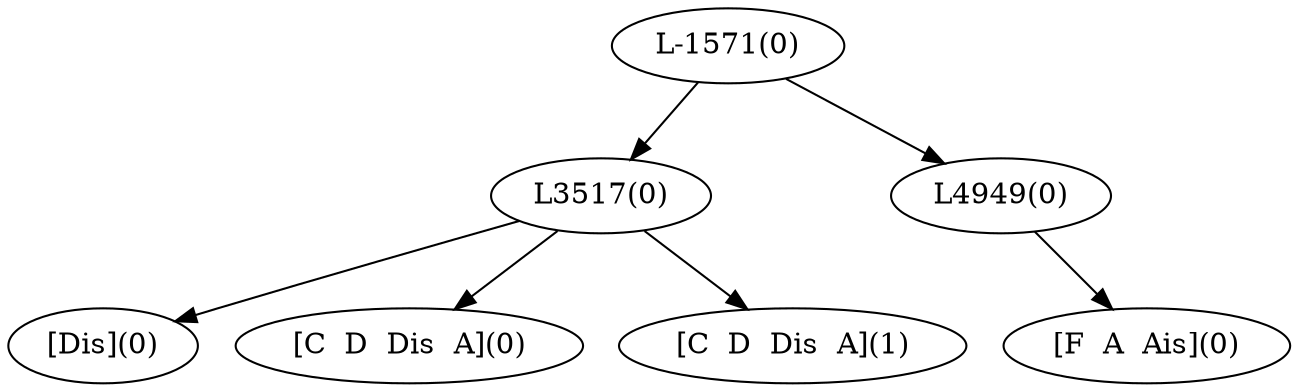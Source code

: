 digraph sample{
"L3517(0)"->"[Dis](0)"
"L3517(0)"->"[C  D  Dis  A](0)"
"L3517(0)"->"[C  D  Dis  A](1)"
"L4949(0)"->"[F  A  Ais](0)"
"L-1571(0)"->"L3517(0)"
"L-1571(0)"->"L4949(0)"
{rank = min; "L-1571(0)"}
{rank = same; "L3517(0)"; "L4949(0)";}
{rank = max; "[C  D  Dis  A](0)"; "[C  D  Dis  A](1)"; "[Dis](0)"; "[F  A  Ais](0)";}
}